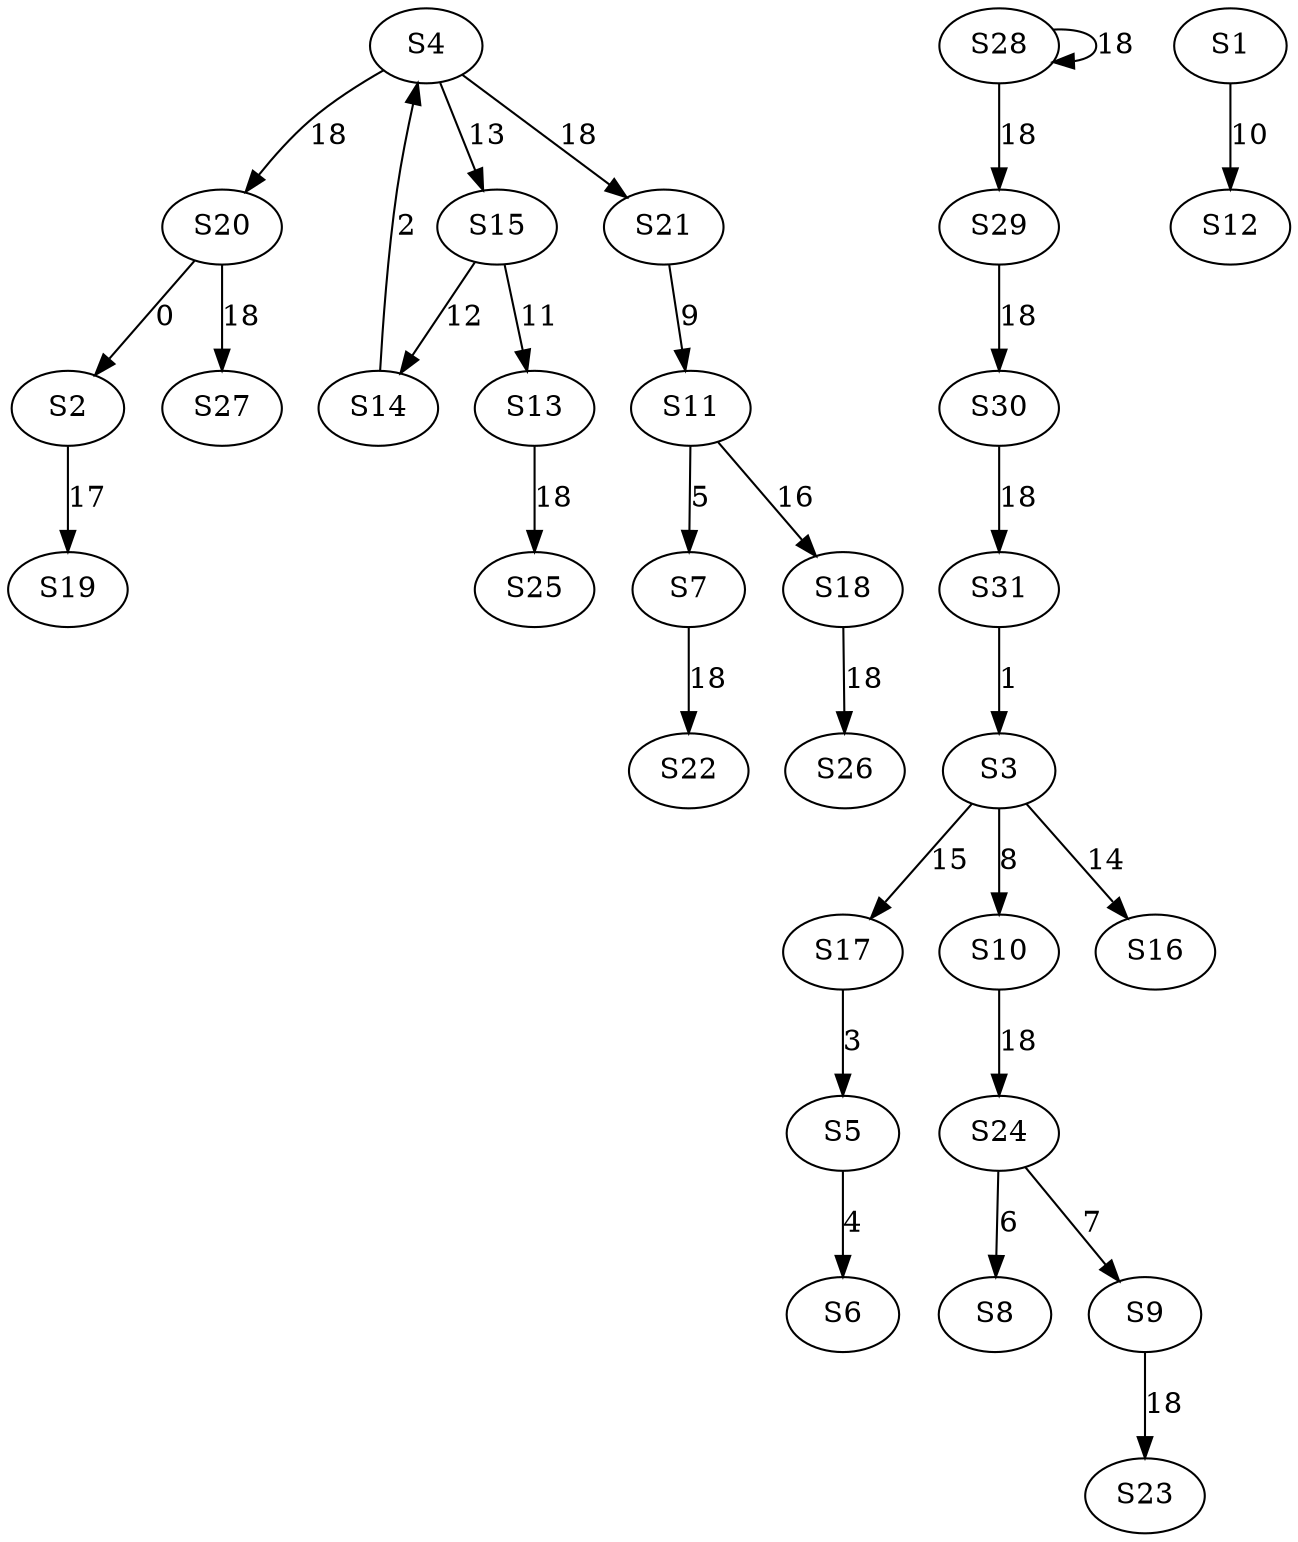 strict digraph {
	S20 -> S2 [ label = 0 ];
	S31 -> S3 [ label = 1 ];
	S14 -> S4 [ label = 2 ];
	S17 -> S5 [ label = 3 ];
	S5 -> S6 [ label = 4 ];
	S11 -> S7 [ label = 5 ];
	S24 -> S8 [ label = 6 ];
	S24 -> S9 [ label = 7 ];
	S3 -> S10 [ label = 8 ];
	S21 -> S11 [ label = 9 ];
	S1 -> S12 [ label = 10 ];
	S15 -> S13 [ label = 11 ];
	S15 -> S14 [ label = 12 ];
	S4 -> S15 [ label = 13 ];
	S3 -> S16 [ label = 14 ];
	S3 -> S17 [ label = 15 ];
	S11 -> S18 [ label = 16 ];
	S2 -> S19 [ label = 17 ];
	S4 -> S20 [ label = 18 ];
	S4 -> S21 [ label = 18 ];
	S7 -> S22 [ label = 18 ];
	S9 -> S23 [ label = 18 ];
	S10 -> S24 [ label = 18 ];
	S13 -> S25 [ label = 18 ];
	S18 -> S26 [ label = 18 ];
	S20 -> S27 [ label = 18 ];
	S28 -> S28 [ label = 18 ];
	S28 -> S29 [ label = 18 ];
	S29 -> S30 [ label = 18 ];
	S30 -> S31 [ label = 18 ];
}